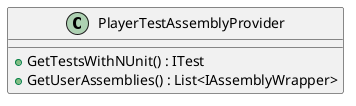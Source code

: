 @startuml
class PlayerTestAssemblyProvider {
    + GetTestsWithNUnit() : ITest
    + GetUserAssemblies() : List<IAssemblyWrapper>
}
@enduml
